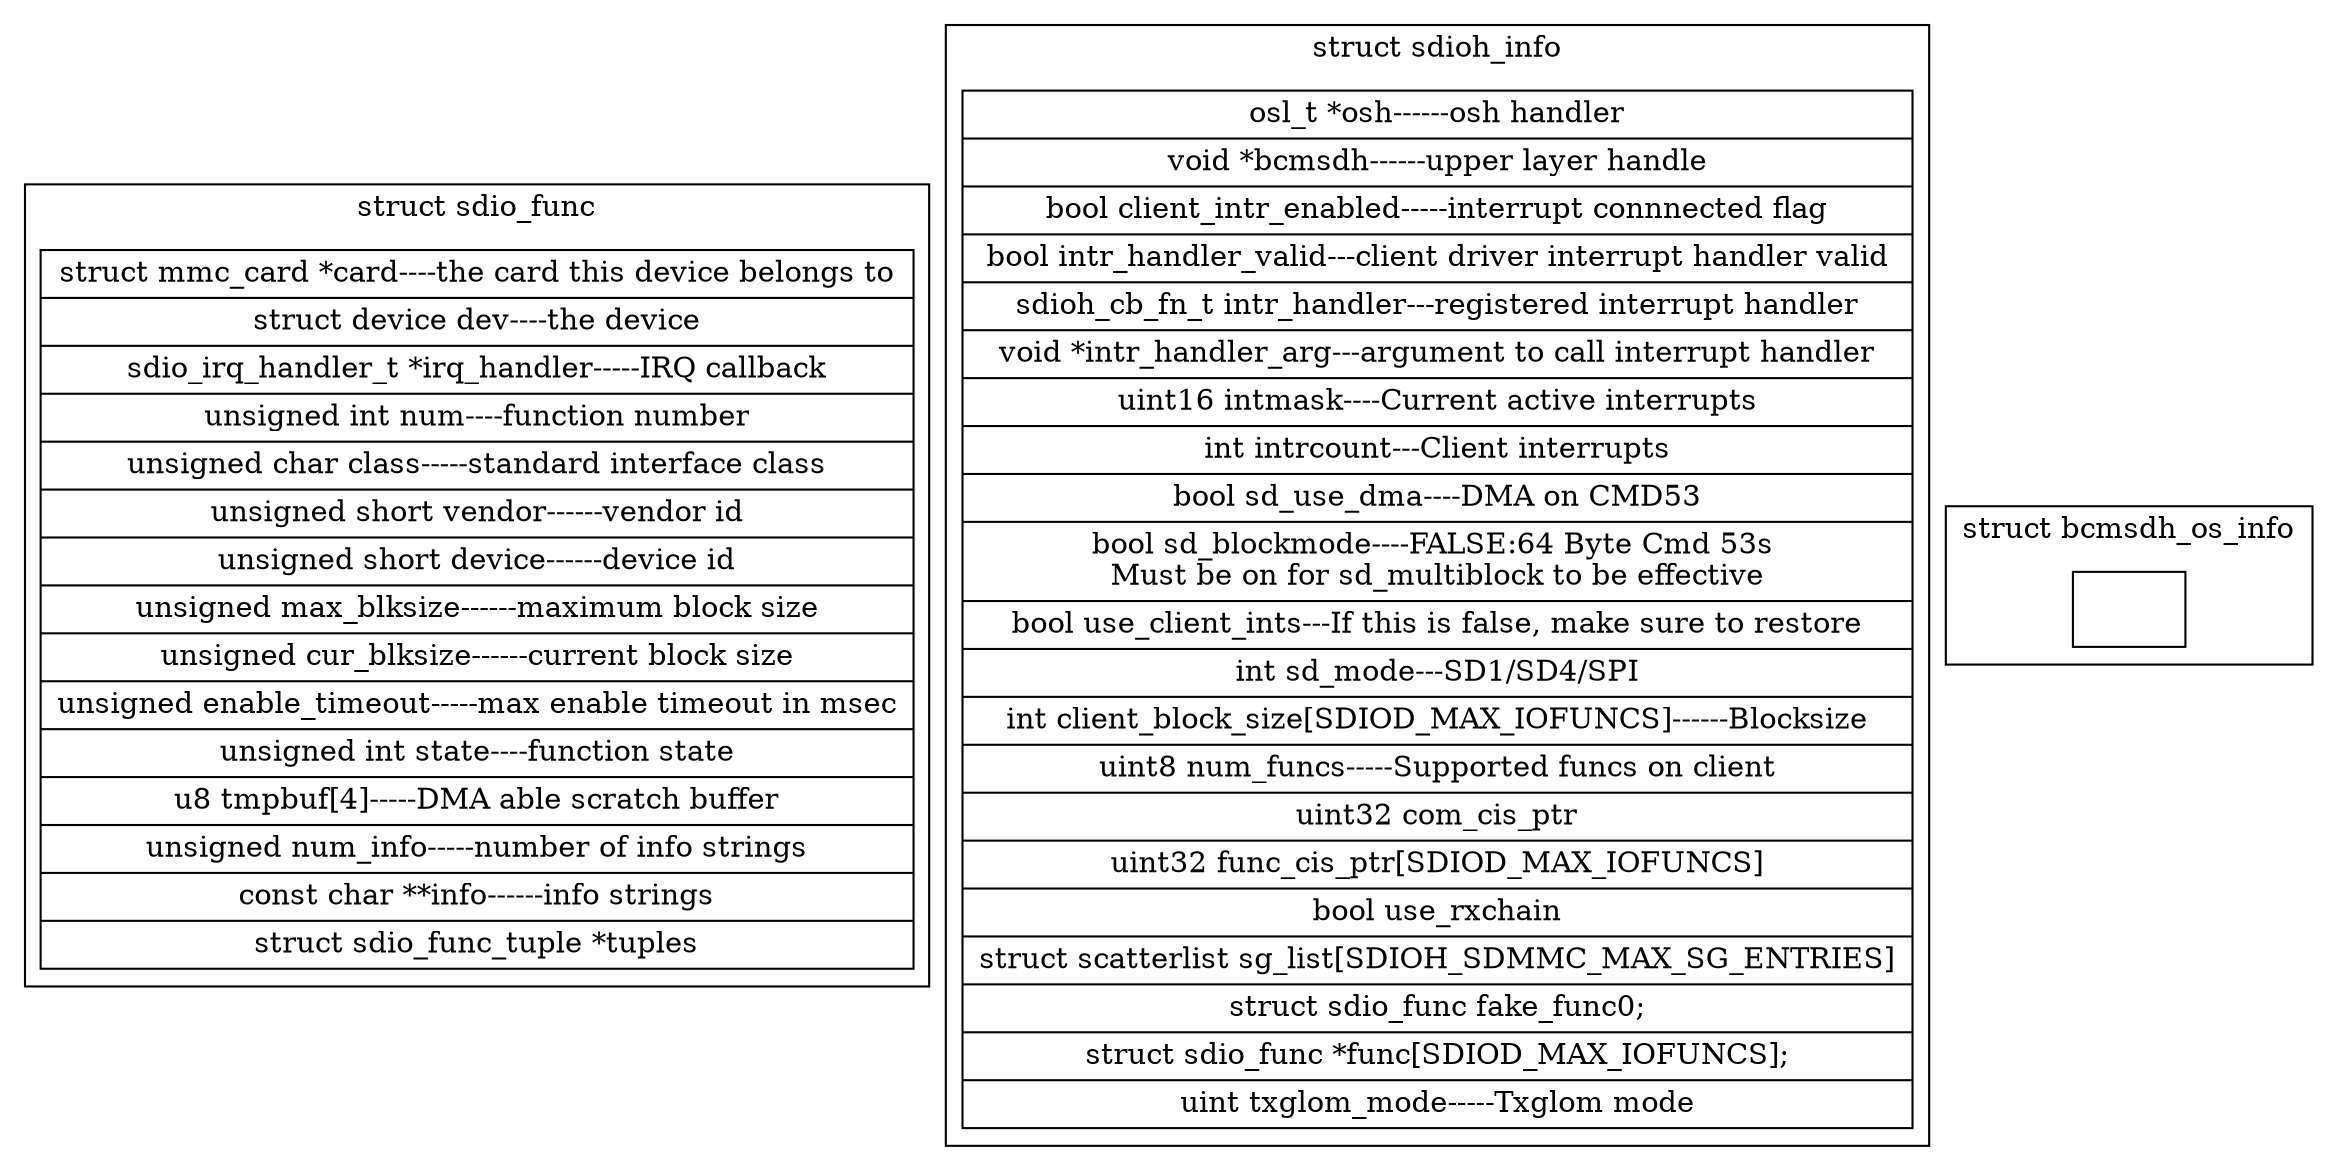 digraph libnl{
	node[shape=record];
	subgraph cluster_struct_sdio_func{
		label="struct sdio_func";
		"struct sdio_func"[label="{
	struct mmc_card     *card----the card this device belongs to
    |struct device       dev----the device
    |sdio_irq_handler_t  *irq_handler-----IRQ callback
    |unsigned int        num----function number
    |unsigned char       class-----standard interface class
    |unsigned short      vendor------vendor id
    |unsigned short      device------device id
    |unsigned        max_blksize------maximum block size
    |unsigned        cur_blksize------current block size
    |unsigned        enable_timeout-----max enable timeout in msec
    |unsigned int        state----function state
    |u8          tmpbuf[4]-----DMA able scratch buffer
    |unsigned        num_info-----number of info strings
    |const char      **info------info strings
    |struct sdio_func_tuple *tuples
		}"];
	}

	subgraph cluster_struct_sdioh_info{
		label="struct sdioh_info";
		"struct sdioh_info"[label="{
		osl_t       *osh------osh handler
    |void        *bcmsdh------upper layer handle
    |bool        client_intr_enabled-----interrupt connnected flag
    |bool        intr_handler_valid---client driver interrupt handler valid
    |sdioh_cb_fn_t   intr_handler---registered interrupt handler
    |void        *intr_handler_arg---argument to call interrupt handler
    |uint16      intmask----Current active interrupts

    |int     intrcount---Client interrupts
    |bool        sd_use_dma----DMA on CMD53
    |bool        sd_blockmode----FALSE:64 Byte Cmd 53s
                        \nMust be on for sd_multiblock to be effective
    |bool        use_client_ints---If this is false, make sure to restore
    |int     sd_mode---SD1\/SD4\/SPI
    |int     client_block_size[SDIOD_MAX_IOFUNCS]------Blocksize
    |uint8       num_funcs-----Supported funcs on client
    |uint32      com_cis_ptr
    |uint32      func_cis_ptr[SDIOD_MAX_IOFUNCS]
    |bool        use_rxchain
    |struct scatterlist  sg_list[SDIOH_SDMMC_MAX_SG_ENTRIES]
    |struct sdio_func    fake_func0;
    |struct sdio_func    *func[SDIOD_MAX_IOFUNCS];
    |uint    txglom_mode-----Txglom mode
	}"];
	}

	subgraph cluster_struct_bcmsdh_os_info{
		label="struct bcmsdh_os_info";
		"struct bcmsdh_os_info"[label="{

		}"];
	}
}
